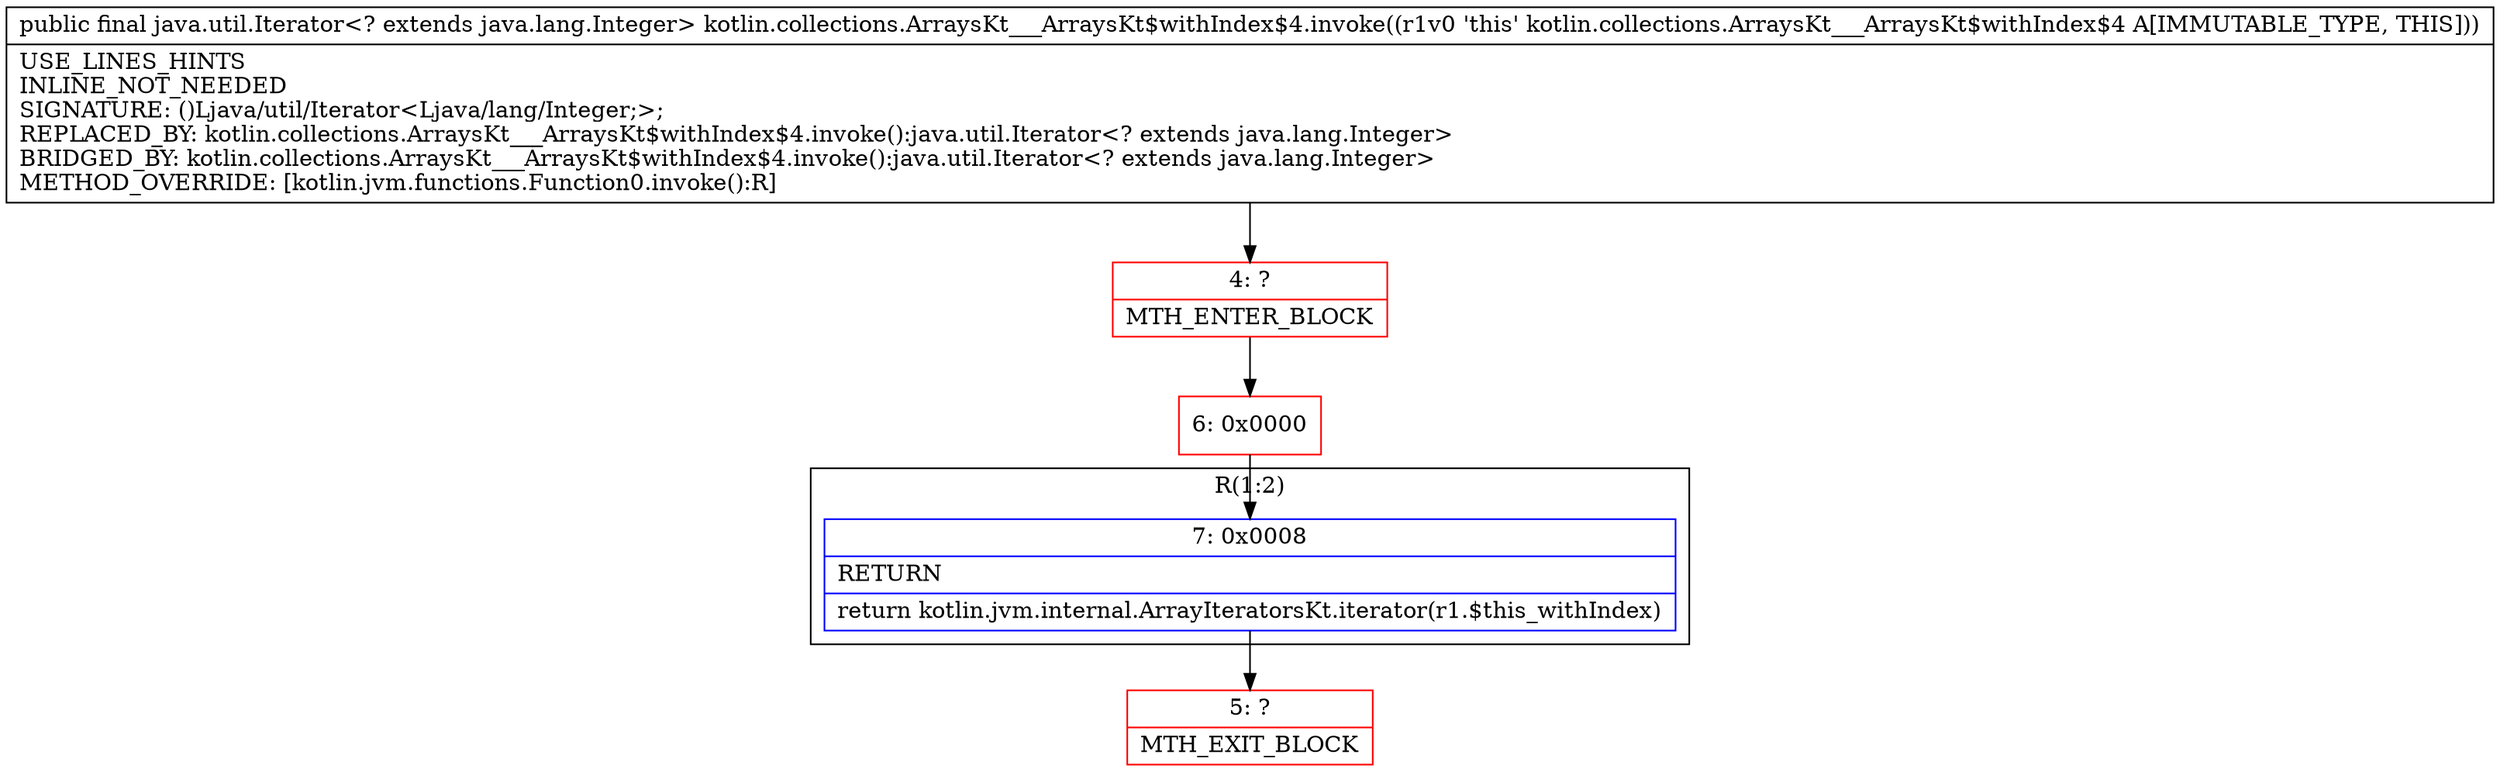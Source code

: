 digraph "CFG forkotlin.collections.ArraysKt___ArraysKt$withIndex$4.invoke()Ljava\/util\/Iterator;" {
subgraph cluster_Region_194353187 {
label = "R(1:2)";
node [shape=record,color=blue];
Node_7 [shape=record,label="{7\:\ 0x0008|RETURN\l|return kotlin.jvm.internal.ArrayIteratorsKt.iterator(r1.$this_withIndex)\l}"];
}
Node_4 [shape=record,color=red,label="{4\:\ ?|MTH_ENTER_BLOCK\l}"];
Node_6 [shape=record,color=red,label="{6\:\ 0x0000}"];
Node_5 [shape=record,color=red,label="{5\:\ ?|MTH_EXIT_BLOCK\l}"];
MethodNode[shape=record,label="{public final java.util.Iterator\<? extends java.lang.Integer\> kotlin.collections.ArraysKt___ArraysKt$withIndex$4.invoke((r1v0 'this' kotlin.collections.ArraysKt___ArraysKt$withIndex$4 A[IMMUTABLE_TYPE, THIS]))  | USE_LINES_HINTS\lINLINE_NOT_NEEDED\lSIGNATURE: ()Ljava\/util\/Iterator\<Ljava\/lang\/Integer;\>;\lREPLACED_BY: kotlin.collections.ArraysKt___ArraysKt$withIndex$4.invoke():java.util.Iterator\<? extends java.lang.Integer\>\lBRIDGED_BY: kotlin.collections.ArraysKt___ArraysKt$withIndex$4.invoke():java.util.Iterator\<? extends java.lang.Integer\>\lMETHOD_OVERRIDE: [kotlin.jvm.functions.Function0.invoke():R]\l}"];
MethodNode -> Node_4;Node_7 -> Node_5;
Node_4 -> Node_6;
Node_6 -> Node_7;
}


